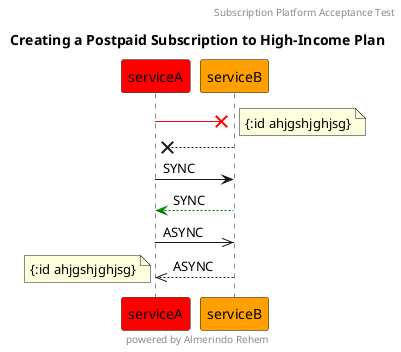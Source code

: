 

@startuml Meu Diagram

header Subscription Platform Acceptance Test
title "Creating a Postpaid Subscription to High-Income Plan"
footer powered by Almerindo Rehem

!$COLOR_SUCCESS = "#green"
!$COLOR_ERROR = "#red"

!$FONT_COLOR = "<font color=pink>"


participant serviceA $COLOR_ERROR
participant serviceB #FFA000

serviceA [$COLOR_ERROR]->x serviceB
note right
 {:id ahjgshjghjsg}
end note

serviceB -->x serviceA

serviceA -> serviceB : SYNC 
serviceB [$COLOR_SUCCESS]--> serviceA: SYNC

serviceA ->> serviceB : ASYNC
serviceB -->> serviceA : ASYNC
note left
 {:id ahjgshjghjsg}
end note
@enduml